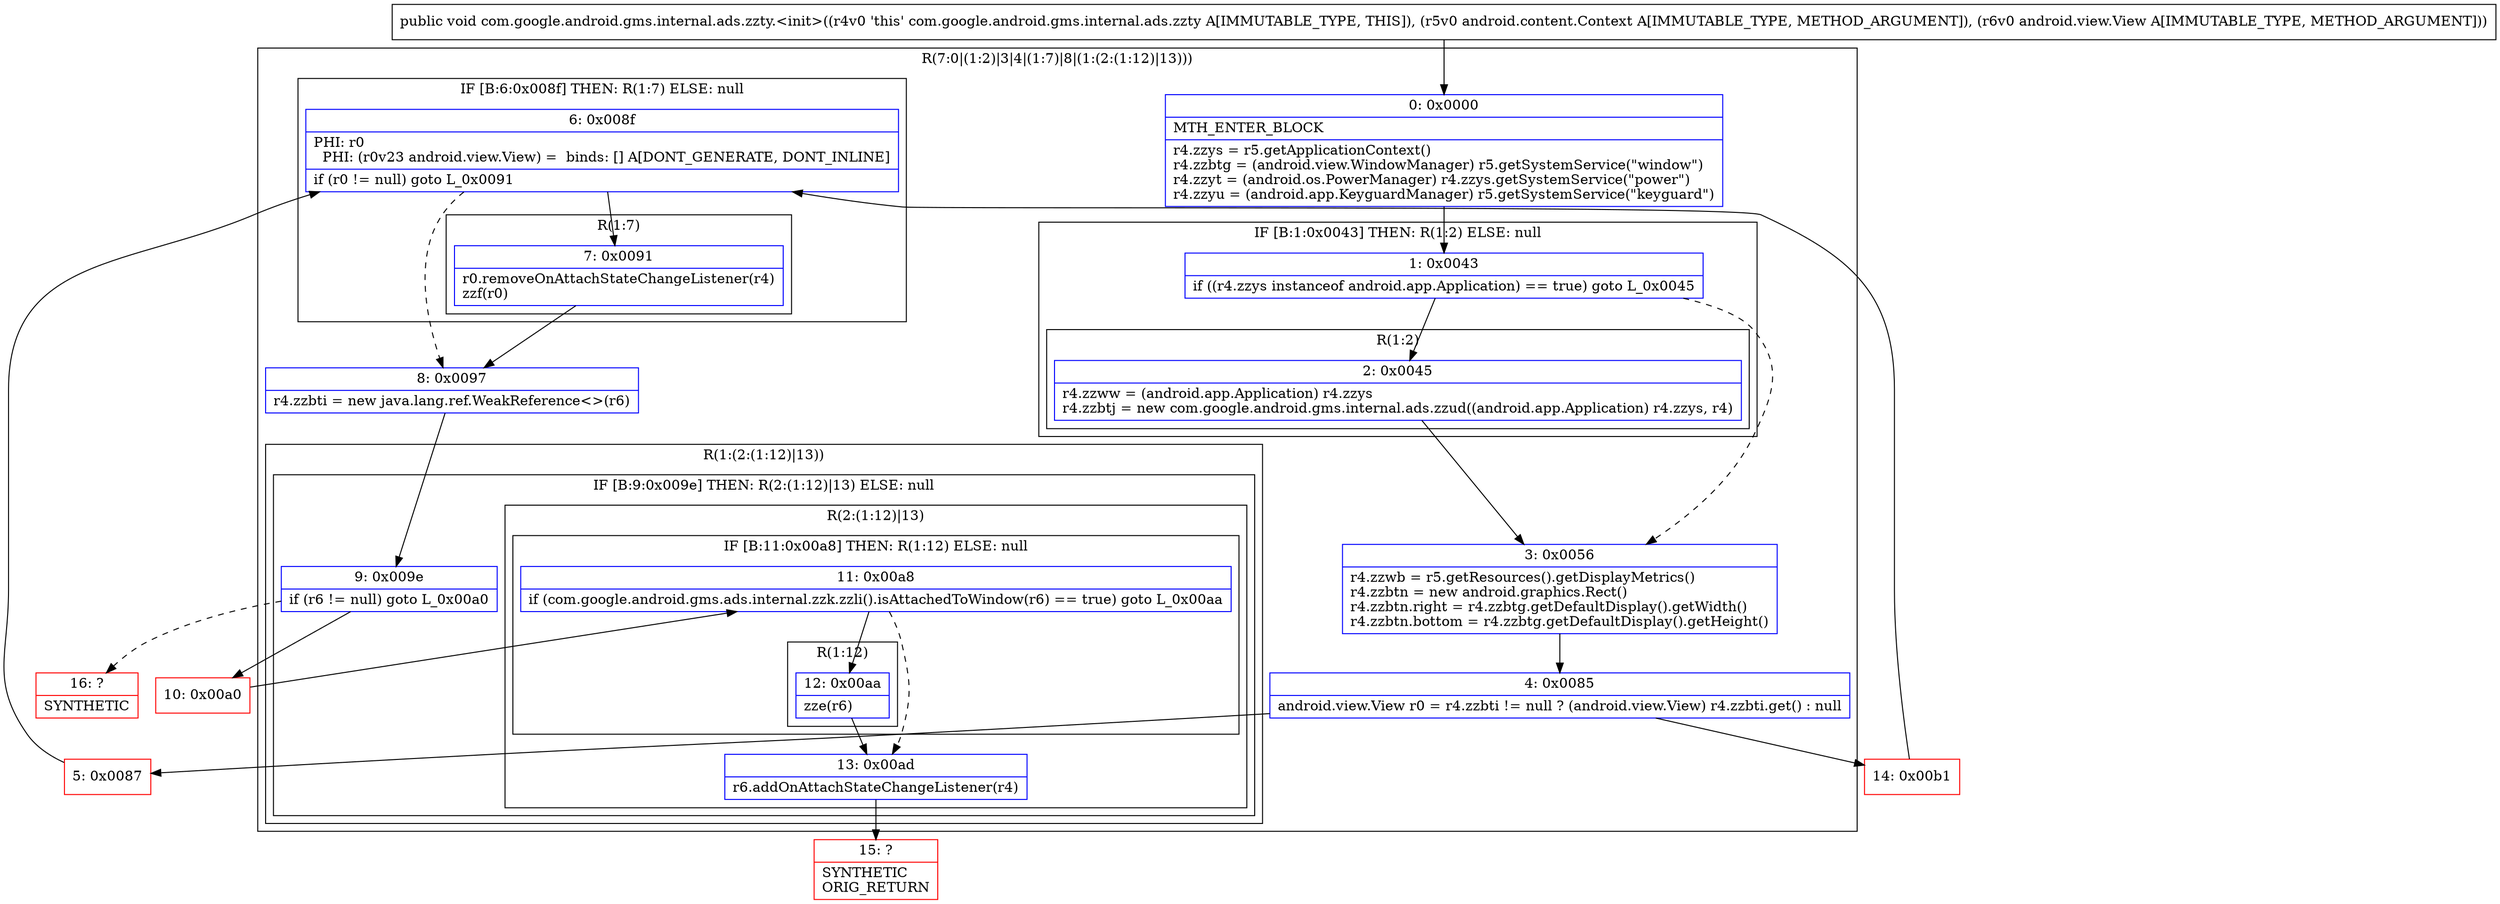 digraph "CFG forcom.google.android.gms.internal.ads.zzty.\<init\>(Landroid\/content\/Context;Landroid\/view\/View;)V" {
subgraph cluster_Region_1239154159 {
label = "R(7:0|(1:2)|3|4|(1:7)|8|(1:(2:(1:12)|13)))";
node [shape=record,color=blue];
Node_0 [shape=record,label="{0\:\ 0x0000|MTH_ENTER_BLOCK\l|r4.zzys = r5.getApplicationContext()\lr4.zzbtg = (android.view.WindowManager) r5.getSystemService(\"window\")\lr4.zzyt = (android.os.PowerManager) r4.zzys.getSystemService(\"power\")\lr4.zzyu = (android.app.KeyguardManager) r5.getSystemService(\"keyguard\")\l}"];
subgraph cluster_IfRegion_1261285353 {
label = "IF [B:1:0x0043] THEN: R(1:2) ELSE: null";
node [shape=record,color=blue];
Node_1 [shape=record,label="{1\:\ 0x0043|if ((r4.zzys instanceof android.app.Application) == true) goto L_0x0045\l}"];
subgraph cluster_Region_1317668671 {
label = "R(1:2)";
node [shape=record,color=blue];
Node_2 [shape=record,label="{2\:\ 0x0045|r4.zzww = (android.app.Application) r4.zzys\lr4.zzbtj = new com.google.android.gms.internal.ads.zzud((android.app.Application) r4.zzys, r4)\l}"];
}
}
Node_3 [shape=record,label="{3\:\ 0x0056|r4.zzwb = r5.getResources().getDisplayMetrics()\lr4.zzbtn = new android.graphics.Rect()\lr4.zzbtn.right = r4.zzbtg.getDefaultDisplay().getWidth()\lr4.zzbtn.bottom = r4.zzbtg.getDefaultDisplay().getHeight()\l}"];
Node_4 [shape=record,label="{4\:\ 0x0085|android.view.View r0 = r4.zzbti != null ? (android.view.View) r4.zzbti.get() : null\l}"];
subgraph cluster_IfRegion_1182066236 {
label = "IF [B:6:0x008f] THEN: R(1:7) ELSE: null";
node [shape=record,color=blue];
Node_6 [shape=record,label="{6\:\ 0x008f|PHI: r0 \l  PHI: (r0v23 android.view.View) =  binds: [] A[DONT_GENERATE, DONT_INLINE]\l|if (r0 != null) goto L_0x0091\l}"];
subgraph cluster_Region_1871669081 {
label = "R(1:7)";
node [shape=record,color=blue];
Node_7 [shape=record,label="{7\:\ 0x0091|r0.removeOnAttachStateChangeListener(r4)\lzzf(r0)\l}"];
}
}
Node_8 [shape=record,label="{8\:\ 0x0097|r4.zzbti = new java.lang.ref.WeakReference\<\>(r6)\l}"];
subgraph cluster_Region_1845992291 {
label = "R(1:(2:(1:12)|13))";
node [shape=record,color=blue];
subgraph cluster_IfRegion_648613408 {
label = "IF [B:9:0x009e] THEN: R(2:(1:12)|13) ELSE: null";
node [shape=record,color=blue];
Node_9 [shape=record,label="{9\:\ 0x009e|if (r6 != null) goto L_0x00a0\l}"];
subgraph cluster_Region_6143995 {
label = "R(2:(1:12)|13)";
node [shape=record,color=blue];
subgraph cluster_IfRegion_519103280 {
label = "IF [B:11:0x00a8] THEN: R(1:12) ELSE: null";
node [shape=record,color=blue];
Node_11 [shape=record,label="{11\:\ 0x00a8|if (com.google.android.gms.ads.internal.zzk.zzli().isAttachedToWindow(r6) == true) goto L_0x00aa\l}"];
subgraph cluster_Region_1291759374 {
label = "R(1:12)";
node [shape=record,color=blue];
Node_12 [shape=record,label="{12\:\ 0x00aa|zze(r6)\l}"];
}
}
Node_13 [shape=record,label="{13\:\ 0x00ad|r6.addOnAttachStateChangeListener(r4)\l}"];
}
}
}
}
Node_5 [shape=record,color=red,label="{5\:\ 0x0087}"];
Node_10 [shape=record,color=red,label="{10\:\ 0x00a0}"];
Node_14 [shape=record,color=red,label="{14\:\ 0x00b1}"];
Node_15 [shape=record,color=red,label="{15\:\ ?|SYNTHETIC\lORIG_RETURN\l}"];
Node_16 [shape=record,color=red,label="{16\:\ ?|SYNTHETIC\l}"];
MethodNode[shape=record,label="{public void com.google.android.gms.internal.ads.zzty.\<init\>((r4v0 'this' com.google.android.gms.internal.ads.zzty A[IMMUTABLE_TYPE, THIS]), (r5v0 android.content.Context A[IMMUTABLE_TYPE, METHOD_ARGUMENT]), (r6v0 android.view.View A[IMMUTABLE_TYPE, METHOD_ARGUMENT])) }"];
MethodNode -> Node_0;
Node_0 -> Node_1;
Node_1 -> Node_2;
Node_1 -> Node_3[style=dashed];
Node_2 -> Node_3;
Node_3 -> Node_4;
Node_4 -> Node_5;
Node_4 -> Node_14;
Node_6 -> Node_7;
Node_6 -> Node_8[style=dashed];
Node_7 -> Node_8;
Node_8 -> Node_9;
Node_9 -> Node_10;
Node_9 -> Node_16[style=dashed];
Node_11 -> Node_12;
Node_11 -> Node_13[style=dashed];
Node_12 -> Node_13;
Node_13 -> Node_15;
Node_5 -> Node_6;
Node_10 -> Node_11;
Node_14 -> Node_6;
}


